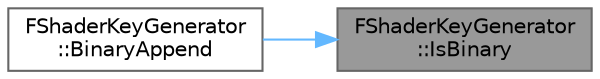 digraph "FShaderKeyGenerator::IsBinary"
{
 // INTERACTIVE_SVG=YES
 // LATEX_PDF_SIZE
  bgcolor="transparent";
  edge [fontname=Helvetica,fontsize=10,labelfontname=Helvetica,labelfontsize=10];
  node [fontname=Helvetica,fontsize=10,shape=box,height=0.2,width=0.4];
  rankdir="RL";
  Node1 [id="Node000001",label="FShaderKeyGenerator\l::IsBinary",height=0.2,width=0.4,color="gray40", fillcolor="grey60", style="filled", fontcolor="black",tooltip="True iff the KeyGen is writing to a hash function."];
  Node1 -> Node2 [id="edge1_Node000001_Node000002",dir="back",color="steelblue1",style="solid",tooltip=" "];
  Node2 [id="Node000002",label="FShaderKeyGenerator\l::BinaryAppend",height=0.2,width=0.4,color="grey40", fillcolor="white", style="filled",URL="$dc/d04/classFShaderKeyGenerator.html#a5bbad9d630ef06b8c471e32429fdd0c1",tooltip="Must not be called unless IsBinary is true."];
}
